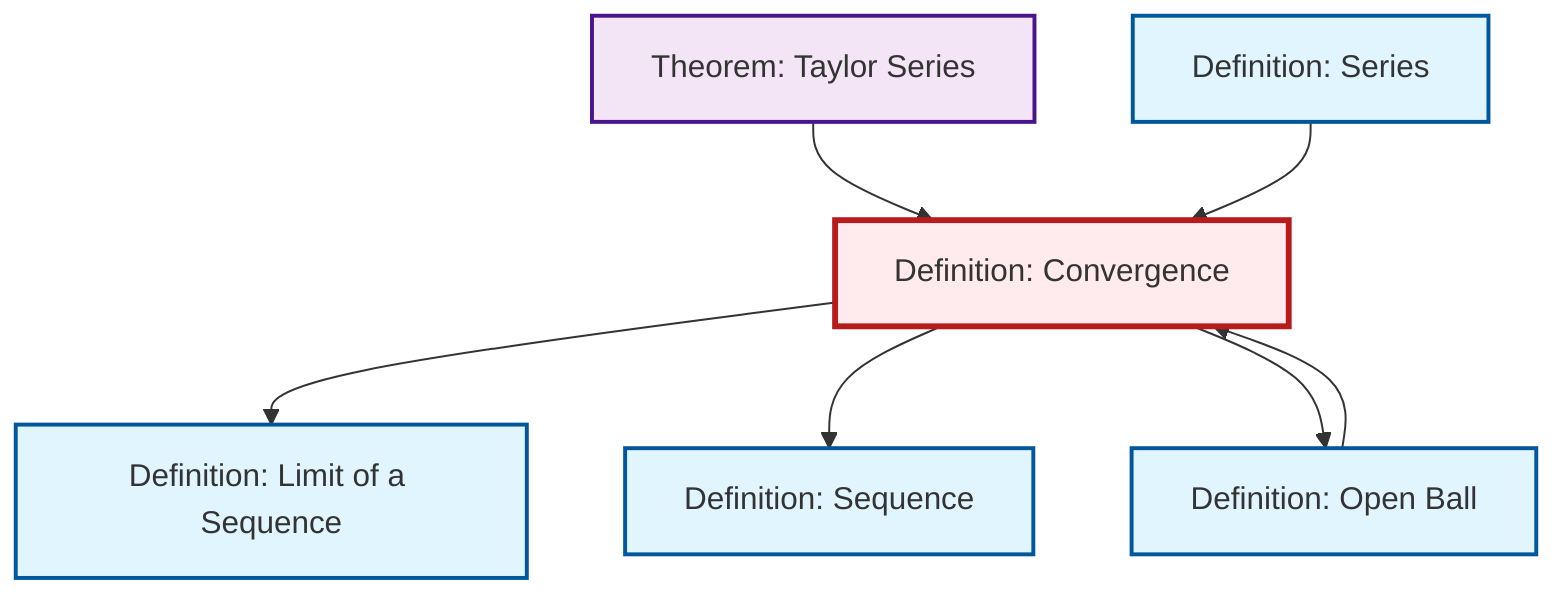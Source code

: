graph TD
    classDef definition fill:#e1f5fe,stroke:#01579b,stroke-width:2px
    classDef theorem fill:#f3e5f5,stroke:#4a148c,stroke-width:2px
    classDef axiom fill:#fff3e0,stroke:#e65100,stroke-width:2px
    classDef example fill:#e8f5e9,stroke:#1b5e20,stroke-width:2px
    classDef current fill:#ffebee,stroke:#b71c1c,stroke-width:3px
    def-series["Definition: Series"]:::definition
    def-convergence["Definition: Convergence"]:::definition
    def-open-ball["Definition: Open Ball"]:::definition
    thm-taylor-series["Theorem: Taylor Series"]:::theorem
    def-sequence["Definition: Sequence"]:::definition
    def-limit["Definition: Limit of a Sequence"]:::definition
    thm-taylor-series --> def-convergence
    def-convergence --> def-limit
    def-convergence --> def-sequence
    def-series --> def-convergence
    def-convergence --> def-open-ball
    def-open-ball --> def-convergence
    class def-convergence current